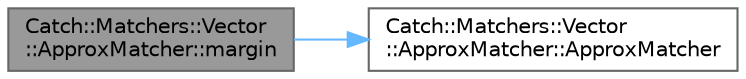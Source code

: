 digraph "Catch::Matchers::Vector::ApproxMatcher::margin"
{
 // LATEX_PDF_SIZE
  bgcolor="transparent";
  edge [fontname=Helvetica,fontsize=10,labelfontname=Helvetica,labelfontsize=10];
  node [fontname=Helvetica,fontsize=10,shape=box,height=0.2,width=0.4];
  rankdir="LR";
  Node1 [id="Node000001",label="Catch::Matchers::Vector\l::ApproxMatcher::margin",height=0.2,width=0.4,color="gray40", fillcolor="grey60", style="filled", fontcolor="black",tooltip=" "];
  Node1 -> Node2 [id="edge1_Node000001_Node000002",color="steelblue1",style="solid",tooltip=" "];
  Node2 [id="Node000002",label="Catch::Matchers::Vector\l::ApproxMatcher::ApproxMatcher",height=0.2,width=0.4,color="grey40", fillcolor="white", style="filled",URL="$struct_catch_1_1_matchers_1_1_vector_1_1_approx_matcher.html#a23147d891d3d9b6bb0af599ee87bbcc2",tooltip=" "];
}
